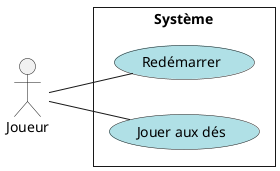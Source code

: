 @startuml Diagramme de cas d'utilisation
left to right direction
skinparam style strictuml
skinparam packageStyle rect
skinparam backgroundcolor transparent
skinparam defaultfontname Verdana
actor Joueur as J
rectangle "Système" {
  (Redémarrer) as R #powderblue
  (Jouer aux dés) as JP #powderblue



  J -- R
  J -- JP

}
@enduml
